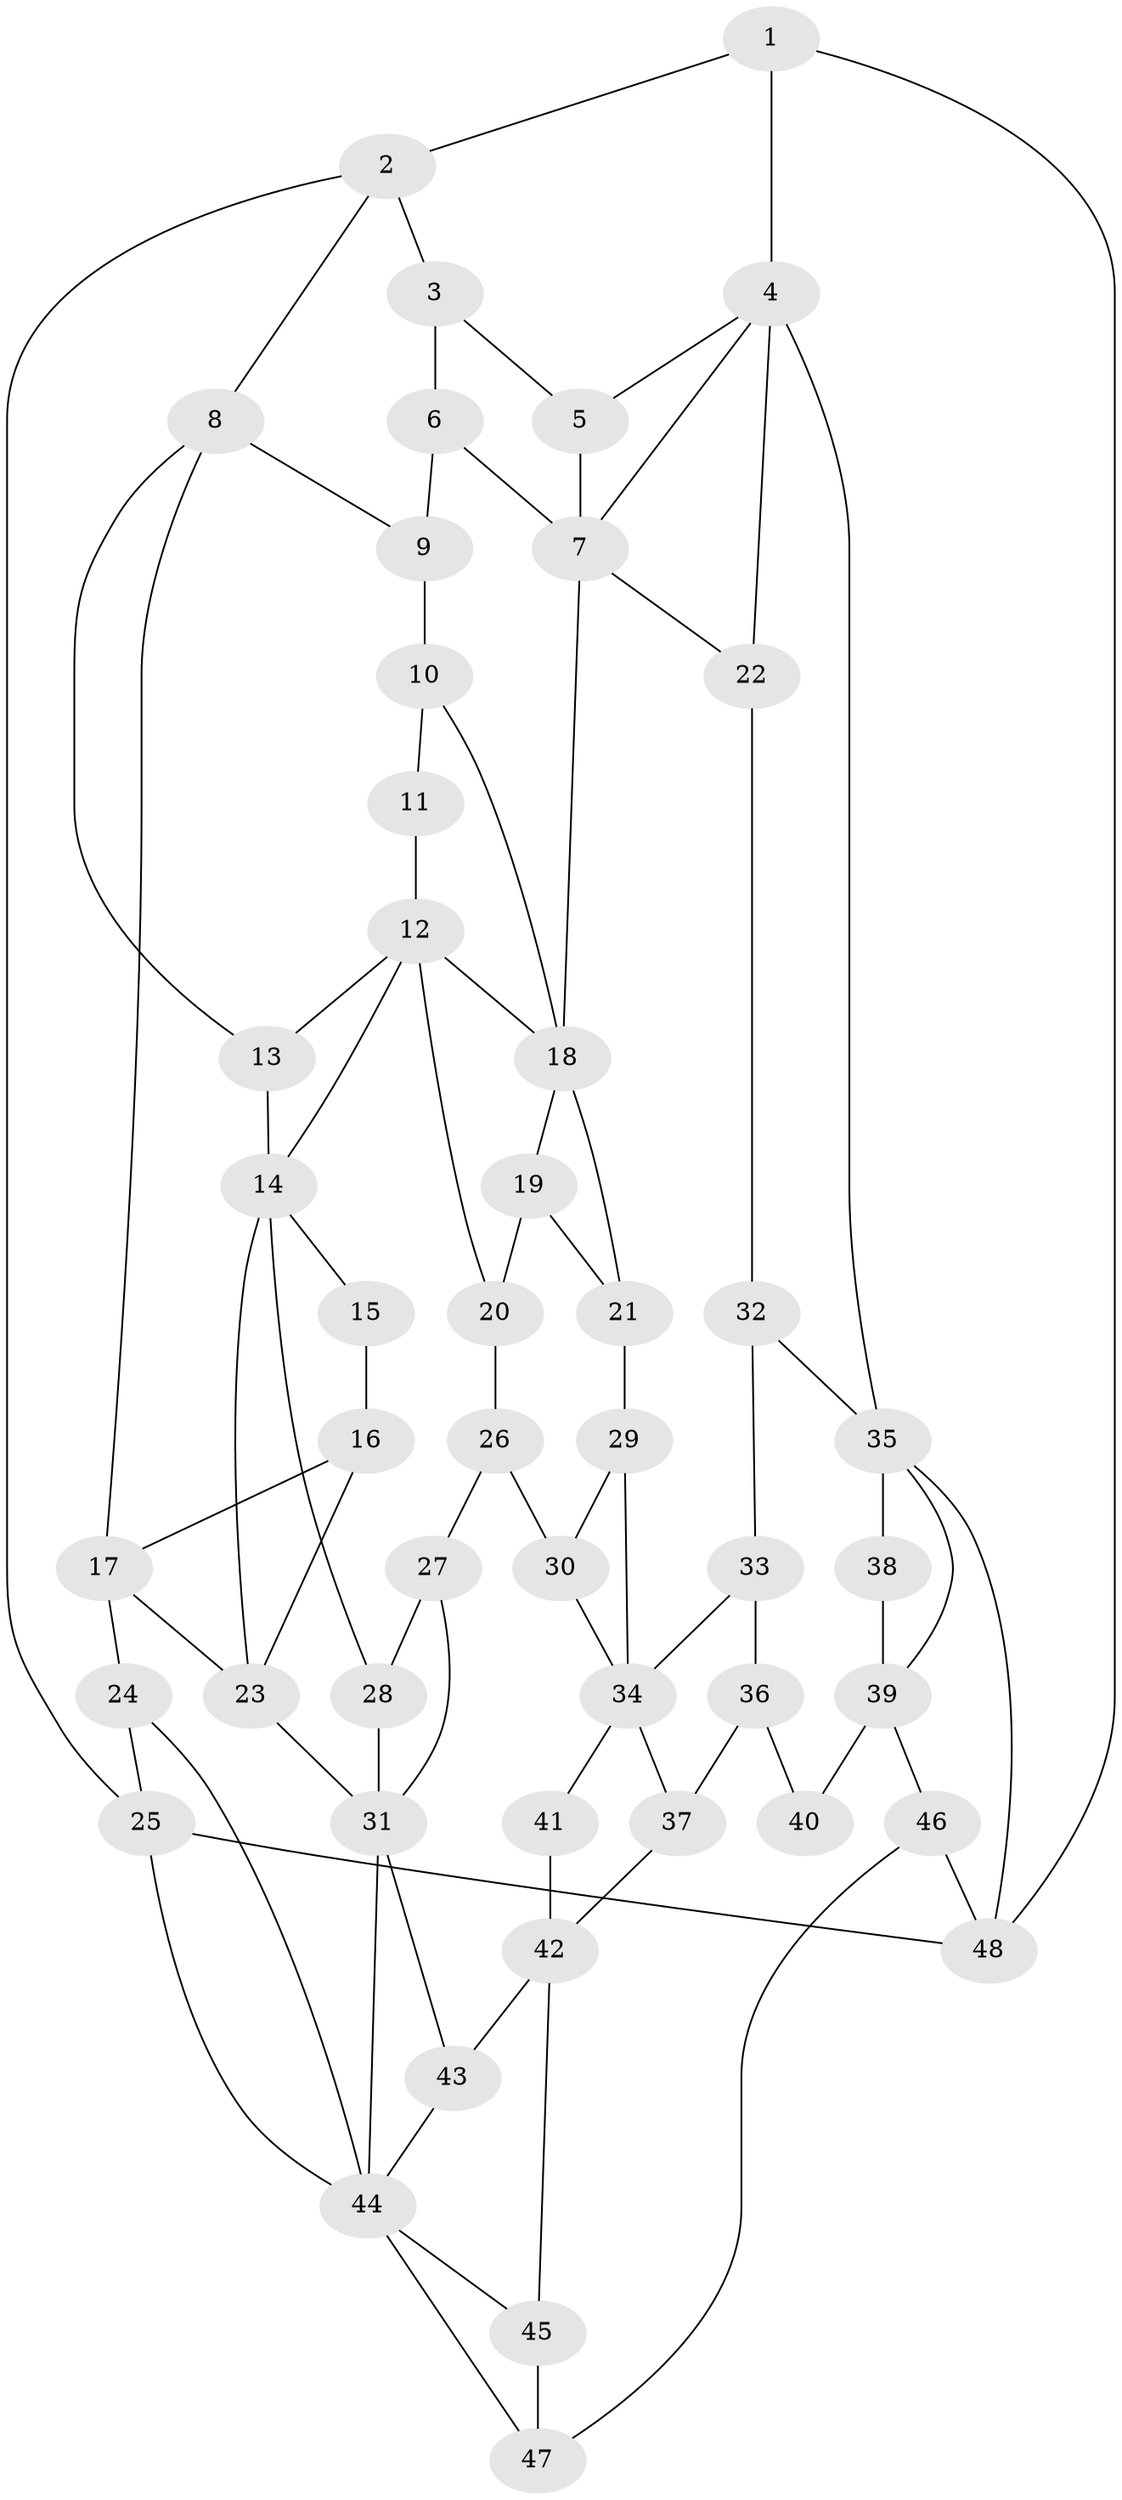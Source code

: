 // original degree distribution, {3: 0.041666666666666664, 5: 0.5625, 6: 0.20833333333333334, 4: 0.1875}
// Generated by graph-tools (version 1.1) at 2025/38/03/09/25 02:38:45]
// undirected, 48 vertices, 83 edges
graph export_dot {
graph [start="1"]
  node [color=gray90,style=filled];
  1;
  2;
  3;
  4;
  5;
  6;
  7;
  8;
  9;
  10;
  11;
  12;
  13;
  14;
  15;
  16;
  17;
  18;
  19;
  20;
  21;
  22;
  23;
  24;
  25;
  26;
  27;
  28;
  29;
  30;
  31;
  32;
  33;
  34;
  35;
  36;
  37;
  38;
  39;
  40;
  41;
  42;
  43;
  44;
  45;
  46;
  47;
  48;
  1 -- 2 [weight=1.0];
  1 -- 4 [weight=2.0];
  1 -- 48 [weight=1.0];
  2 -- 3 [weight=1.0];
  2 -- 8 [weight=1.0];
  2 -- 25 [weight=1.0];
  3 -- 5 [weight=1.0];
  3 -- 6 [weight=2.0];
  4 -- 5 [weight=1.0];
  4 -- 7 [weight=1.0];
  4 -- 22 [weight=1.0];
  4 -- 35 [weight=1.0];
  5 -- 7 [weight=1.0];
  6 -- 7 [weight=1.0];
  6 -- 9 [weight=1.0];
  7 -- 18 [weight=2.0];
  7 -- 22 [weight=1.0];
  8 -- 9 [weight=1.0];
  8 -- 13 [weight=1.0];
  8 -- 17 [weight=1.0];
  9 -- 10 [weight=1.0];
  10 -- 11 [weight=1.0];
  10 -- 18 [weight=1.0];
  11 -- 12 [weight=2.0];
  12 -- 13 [weight=1.0];
  12 -- 14 [weight=1.0];
  12 -- 18 [weight=1.0];
  12 -- 20 [weight=1.0];
  13 -- 14 [weight=1.0];
  14 -- 15 [weight=1.0];
  14 -- 23 [weight=1.0];
  14 -- 28 [weight=1.0];
  15 -- 16 [weight=2.0];
  16 -- 17 [weight=2.0];
  16 -- 23 [weight=2.0];
  17 -- 23 [weight=1.0];
  17 -- 24 [weight=1.0];
  18 -- 19 [weight=1.0];
  18 -- 21 [weight=1.0];
  19 -- 20 [weight=1.0];
  19 -- 21 [weight=1.0];
  20 -- 26 [weight=1.0];
  21 -- 29 [weight=1.0];
  22 -- 32 [weight=1.0];
  23 -- 31 [weight=1.0];
  24 -- 25 [weight=1.0];
  24 -- 44 [weight=1.0];
  25 -- 44 [weight=1.0];
  25 -- 48 [weight=1.0];
  26 -- 27 [weight=1.0];
  26 -- 30 [weight=1.0];
  27 -- 28 [weight=1.0];
  27 -- 31 [weight=1.0];
  28 -- 31 [weight=1.0];
  29 -- 30 [weight=1.0];
  29 -- 34 [weight=1.0];
  30 -- 34 [weight=1.0];
  31 -- 43 [weight=1.0];
  31 -- 44 [weight=1.0];
  32 -- 33 [weight=1.0];
  32 -- 35 [weight=1.0];
  33 -- 34 [weight=1.0];
  33 -- 36 [weight=1.0];
  34 -- 37 [weight=1.0];
  34 -- 41 [weight=1.0];
  35 -- 38 [weight=1.0];
  35 -- 39 [weight=1.0];
  35 -- 48 [weight=1.0];
  36 -- 37 [weight=2.0];
  36 -- 40 [weight=2.0];
  37 -- 42 [weight=2.0];
  38 -- 39 [weight=2.0];
  39 -- 40 [weight=2.0];
  39 -- 46 [weight=1.0];
  41 -- 42 [weight=2.0];
  42 -- 43 [weight=1.0];
  42 -- 45 [weight=1.0];
  43 -- 44 [weight=1.0];
  44 -- 45 [weight=1.0];
  44 -- 47 [weight=1.0];
  45 -- 47 [weight=1.0];
  46 -- 47 [weight=1.0];
  46 -- 48 [weight=1.0];
}

